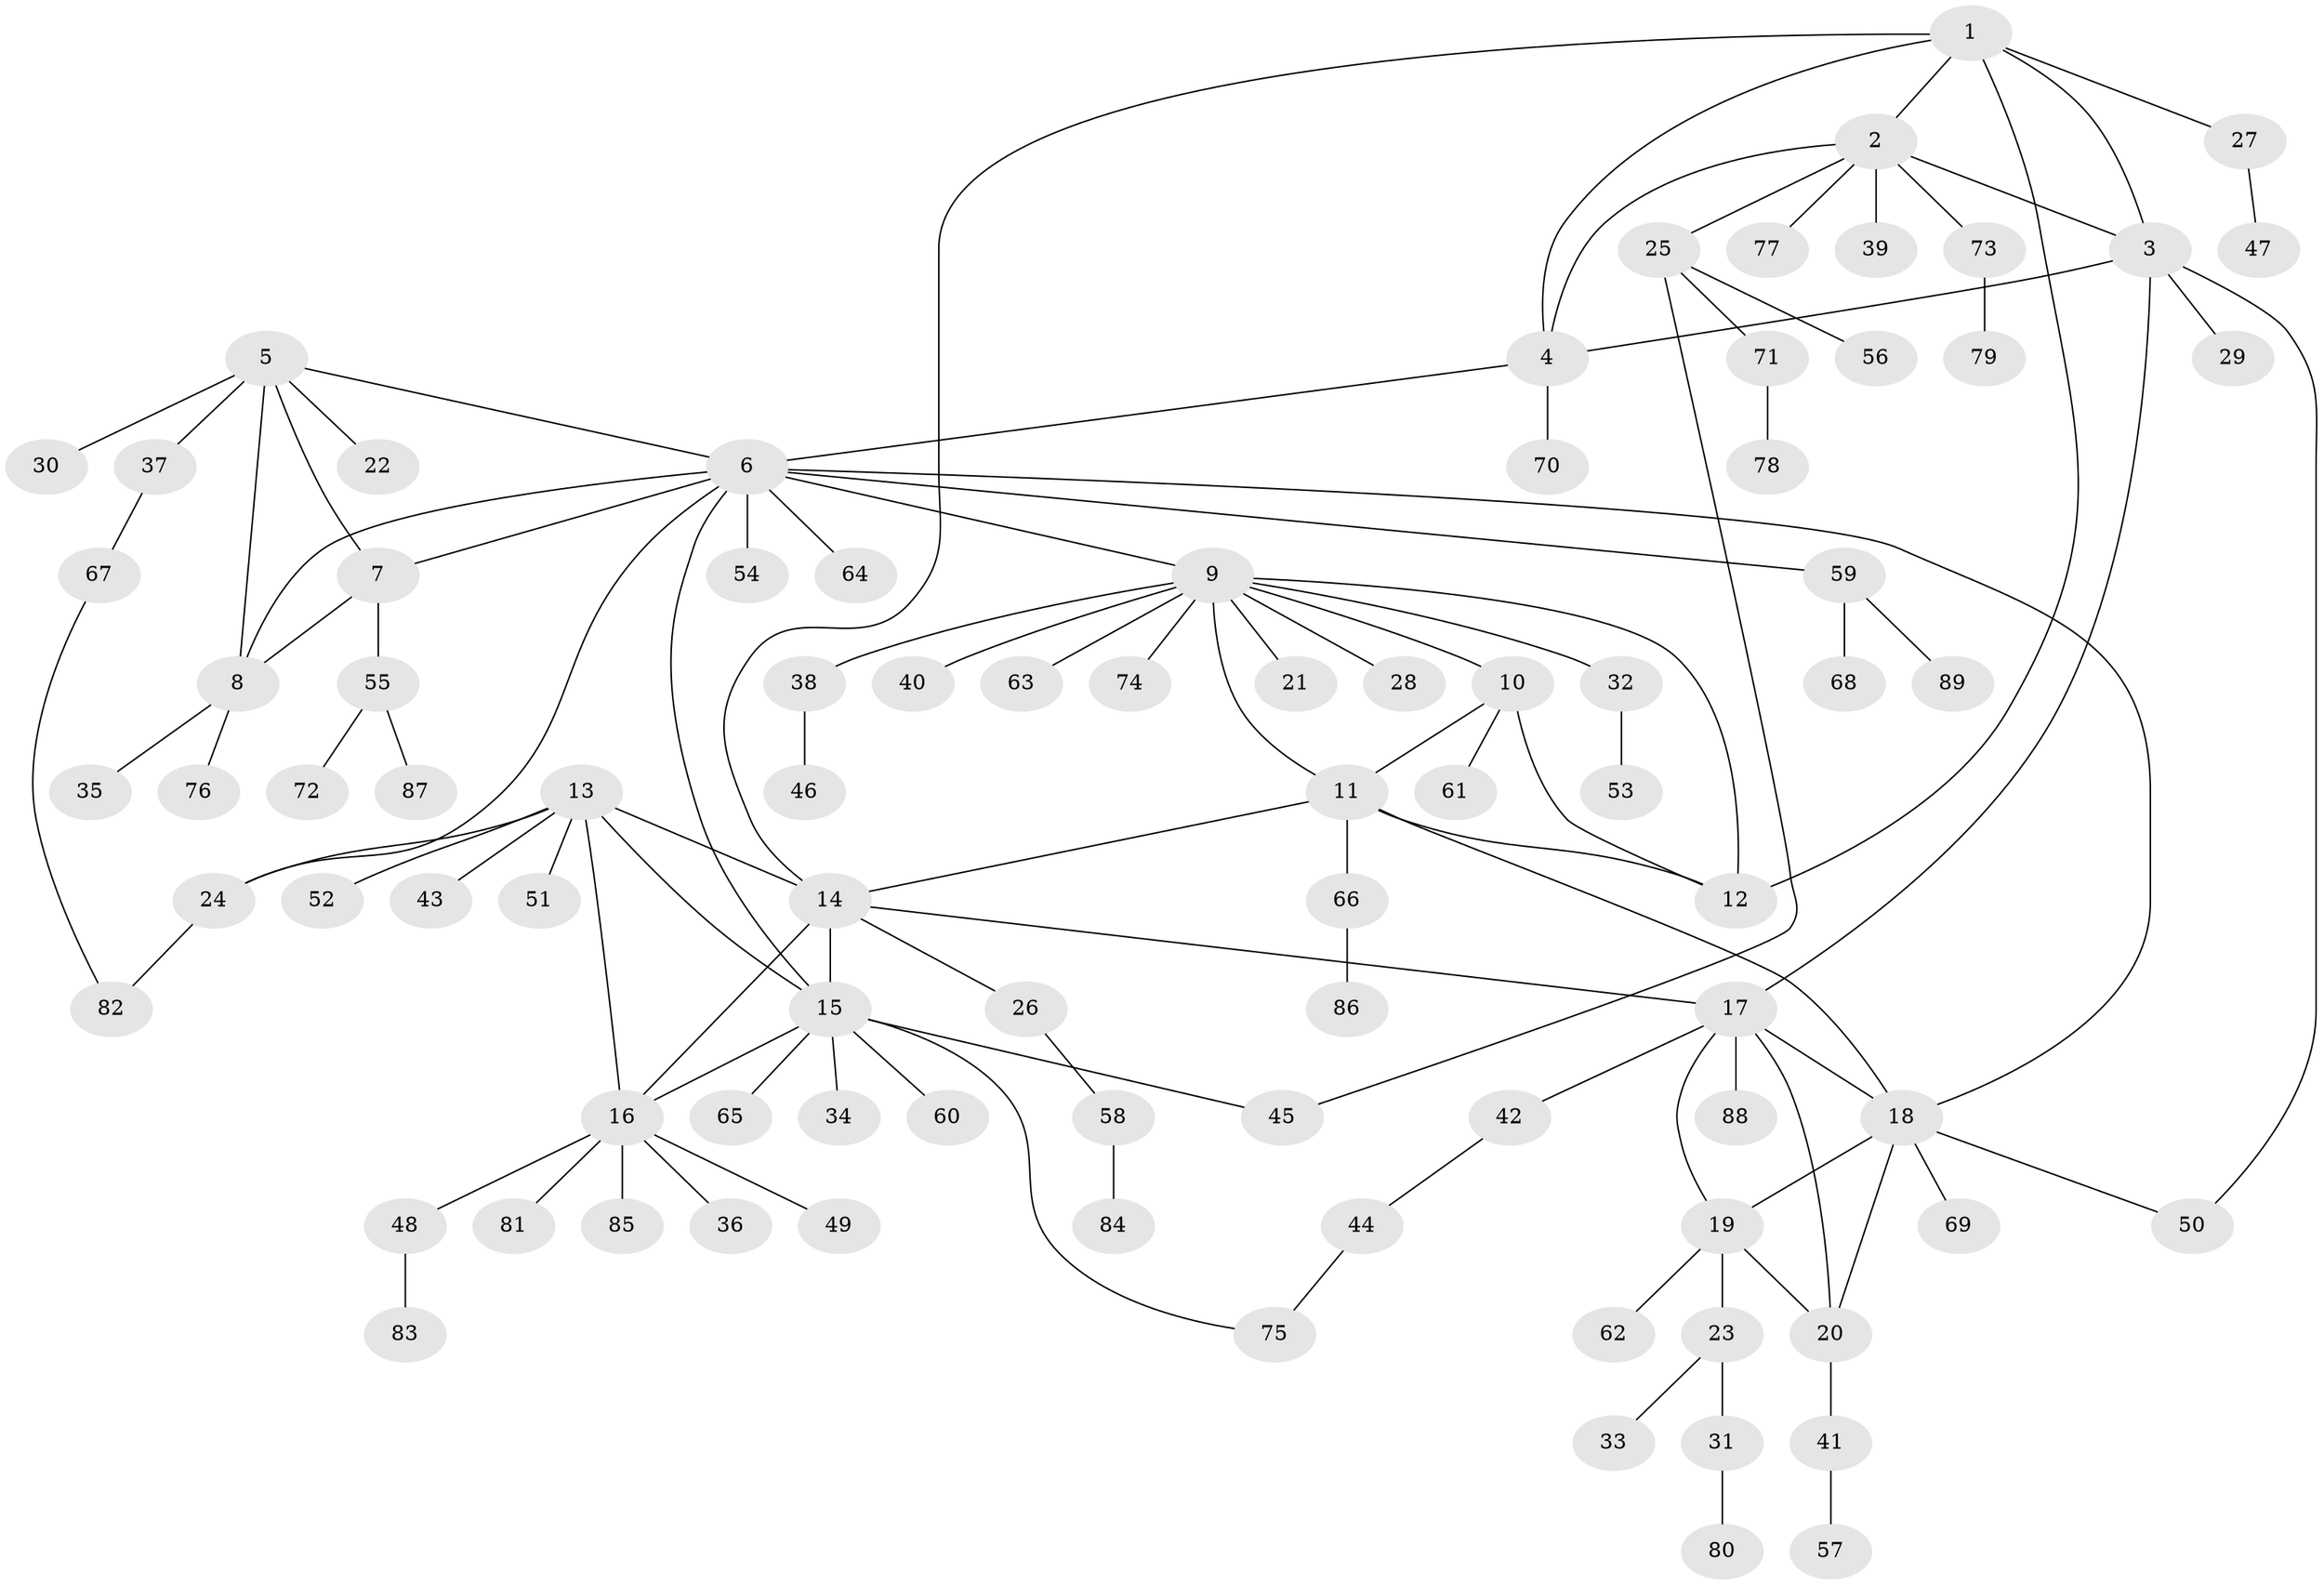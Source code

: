 // coarse degree distribution, {6: 0.06557377049180328, 4: 0.06557377049180328, 9: 0.04918032786885246, 5: 0.03278688524590164, 10: 0.01639344262295082, 7: 0.03278688524590164, 3: 0.03278688524590164, 2: 0.16393442622950818, 1: 0.5409836065573771}
// Generated by graph-tools (version 1.1) at 2025/52/02/27/25 19:52:17]
// undirected, 89 vertices, 114 edges
graph export_dot {
graph [start="1"]
  node [color=gray90,style=filled];
  1;
  2;
  3;
  4;
  5;
  6;
  7;
  8;
  9;
  10;
  11;
  12;
  13;
  14;
  15;
  16;
  17;
  18;
  19;
  20;
  21;
  22;
  23;
  24;
  25;
  26;
  27;
  28;
  29;
  30;
  31;
  32;
  33;
  34;
  35;
  36;
  37;
  38;
  39;
  40;
  41;
  42;
  43;
  44;
  45;
  46;
  47;
  48;
  49;
  50;
  51;
  52;
  53;
  54;
  55;
  56;
  57;
  58;
  59;
  60;
  61;
  62;
  63;
  64;
  65;
  66;
  67;
  68;
  69;
  70;
  71;
  72;
  73;
  74;
  75;
  76;
  77;
  78;
  79;
  80;
  81;
  82;
  83;
  84;
  85;
  86;
  87;
  88;
  89;
  1 -- 2;
  1 -- 3;
  1 -- 4;
  1 -- 12;
  1 -- 14;
  1 -- 27;
  2 -- 3;
  2 -- 4;
  2 -- 25;
  2 -- 39;
  2 -- 73;
  2 -- 77;
  3 -- 4;
  3 -- 17;
  3 -- 29;
  3 -- 50;
  4 -- 6;
  4 -- 70;
  5 -- 6;
  5 -- 7;
  5 -- 8;
  5 -- 22;
  5 -- 30;
  5 -- 37;
  6 -- 7;
  6 -- 8;
  6 -- 9;
  6 -- 15;
  6 -- 18;
  6 -- 24;
  6 -- 54;
  6 -- 59;
  6 -- 64;
  7 -- 8;
  7 -- 55;
  8 -- 35;
  8 -- 76;
  9 -- 10;
  9 -- 11;
  9 -- 12;
  9 -- 21;
  9 -- 28;
  9 -- 32;
  9 -- 38;
  9 -- 40;
  9 -- 63;
  9 -- 74;
  10 -- 11;
  10 -- 12;
  10 -- 61;
  11 -- 12;
  11 -- 14;
  11 -- 18;
  11 -- 66;
  13 -- 14;
  13 -- 15;
  13 -- 16;
  13 -- 24;
  13 -- 43;
  13 -- 51;
  13 -- 52;
  14 -- 15;
  14 -- 16;
  14 -- 17;
  14 -- 26;
  15 -- 16;
  15 -- 34;
  15 -- 45;
  15 -- 60;
  15 -- 65;
  15 -- 75;
  16 -- 36;
  16 -- 48;
  16 -- 49;
  16 -- 81;
  16 -- 85;
  17 -- 18;
  17 -- 19;
  17 -- 20;
  17 -- 42;
  17 -- 88;
  18 -- 19;
  18 -- 20;
  18 -- 50;
  18 -- 69;
  19 -- 20;
  19 -- 23;
  19 -- 62;
  20 -- 41;
  23 -- 31;
  23 -- 33;
  24 -- 82;
  25 -- 45;
  25 -- 56;
  25 -- 71;
  26 -- 58;
  27 -- 47;
  31 -- 80;
  32 -- 53;
  37 -- 67;
  38 -- 46;
  41 -- 57;
  42 -- 44;
  44 -- 75;
  48 -- 83;
  55 -- 72;
  55 -- 87;
  58 -- 84;
  59 -- 68;
  59 -- 89;
  66 -- 86;
  67 -- 82;
  71 -- 78;
  73 -- 79;
}
